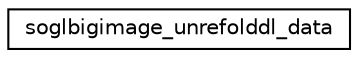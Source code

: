 digraph "Graphical Class Hierarchy"
{
 // LATEX_PDF_SIZE
  edge [fontname="Helvetica",fontsize="10",labelfontname="Helvetica",labelfontsize="10"];
  node [fontname="Helvetica",fontsize="10",shape=record];
  rankdir="LR";
  Node0 [label="soglbigimage_unrefolddl_data",height=0.2,width=0.4,color="black", fillcolor="white", style="filled",URL="$structsoglbigimage__unrefolddl__data.html",tooltip=" "];
}
